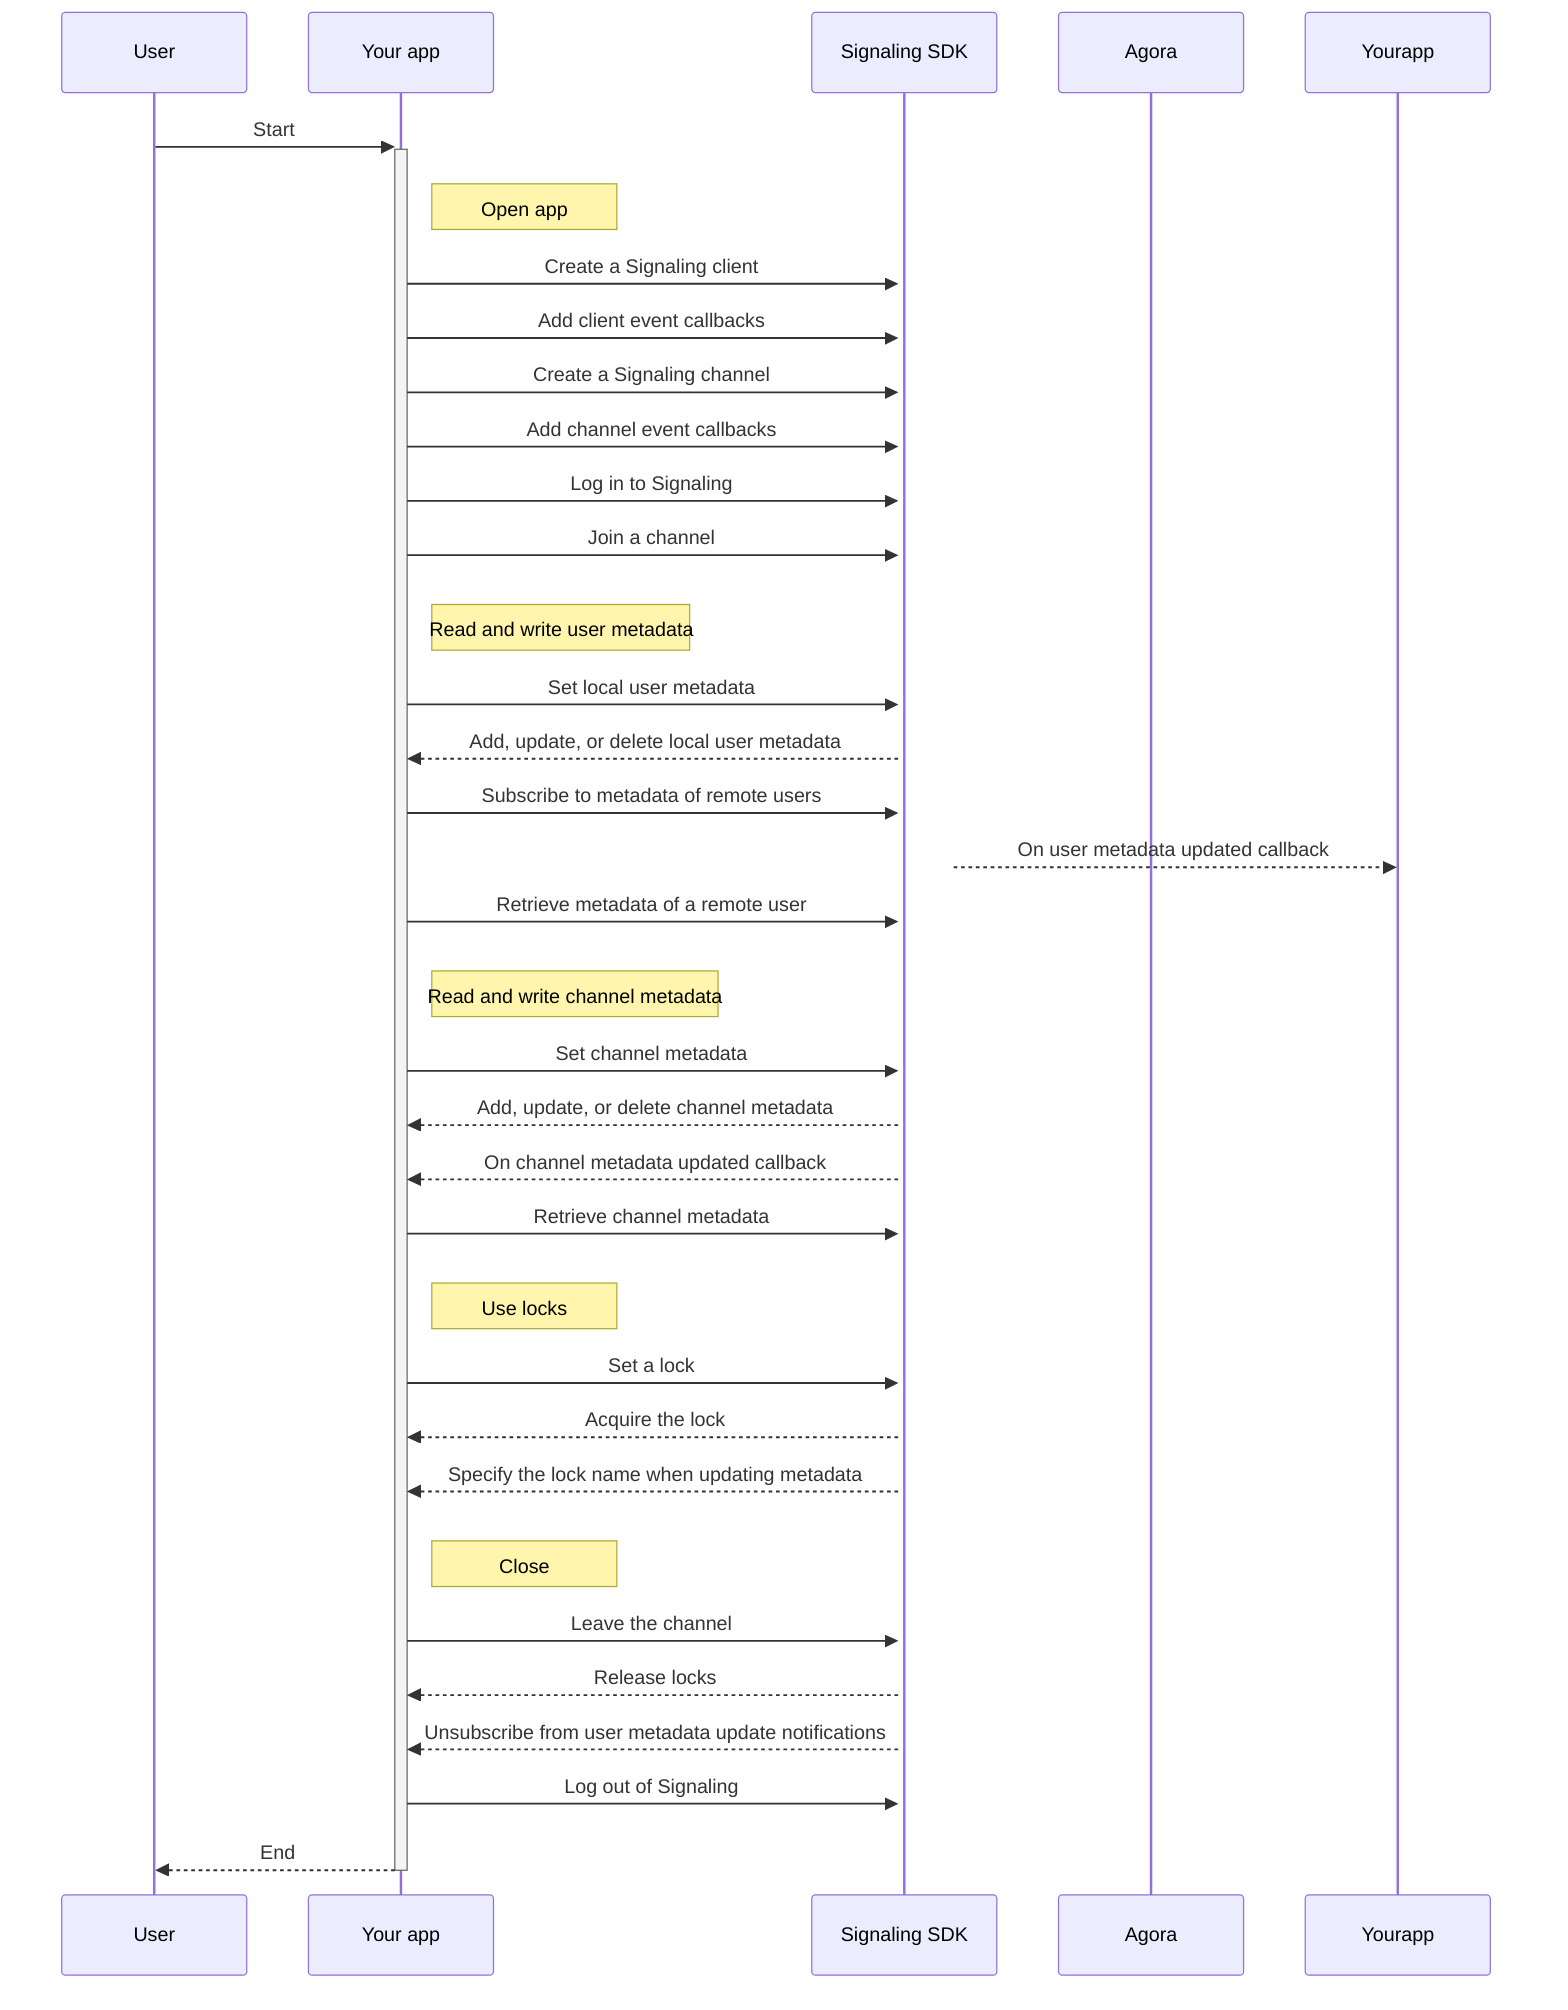 sequenceDiagram
    participant User
    participant Your_app as Your app
    participant SDK as Signaling SDK
    participant Agora

    User ->>+ Your_app: Start

    rect rgb(255, 255, 255)
        note right of Your_app: Open app
        Your_app ->>+ SDK: Create a Signaling client
        Your_app ->>+ SDK: Add client event callbacks
        Your_app ->>+ SDK: Create a Signaling channel
        Your_app ->>+ SDK: Add channel event callbacks
        Your_app ->>+ SDK: Log in to Signaling
        Your_app ->>+ SDK: Join a channel
    end

    rect rgb(255, 255, 255)
    note right of Your_app: Read and write user metadata
        Your_app ->>+ SDK: Set local user metadata
        SDK -->> Your_app: Add, update, or delete local user metadata
        Your_app ->>+ SDK: Subscribe to metadata of remote users
        SDK -->> Yourapp: On user metadata updated callback
        Your_app ->>+ SDK: Retrieve metadata of a remote user
    end

    rect rgb(255, 255, 255)
    note right of Your_app: Read and write channel metadata
        Your_app ->>+ SDK: Set channel metadata
        SDK -->> Your_app: Add, update, or delete channel metadata
        SDK -->> Your_app: On channel metadata updated callback
        Your_app ->>+ SDK: Retrieve channel metadata
    end

    rect rgb(255, 255, 255)
    note right of Your_app: Use locks
        Your_app ->>+ SDK: Set a lock
        SDK -->> Your_app: Acquire the lock
        SDK -->> Your_app: Specify the lock name when updating metadata
    end

    rect rgb(255, 255, 255)
        note right of Your_app: Close
        Your_app ->>+ SDK: Leave the channel
        SDK -->> Your_app: Release locks
        SDK -->> Your_app: Unsubscribe from user metadata update notifications
        Your_app ->>+ SDK: Log out of Signaling
    end

    Your_app -->>- User: End